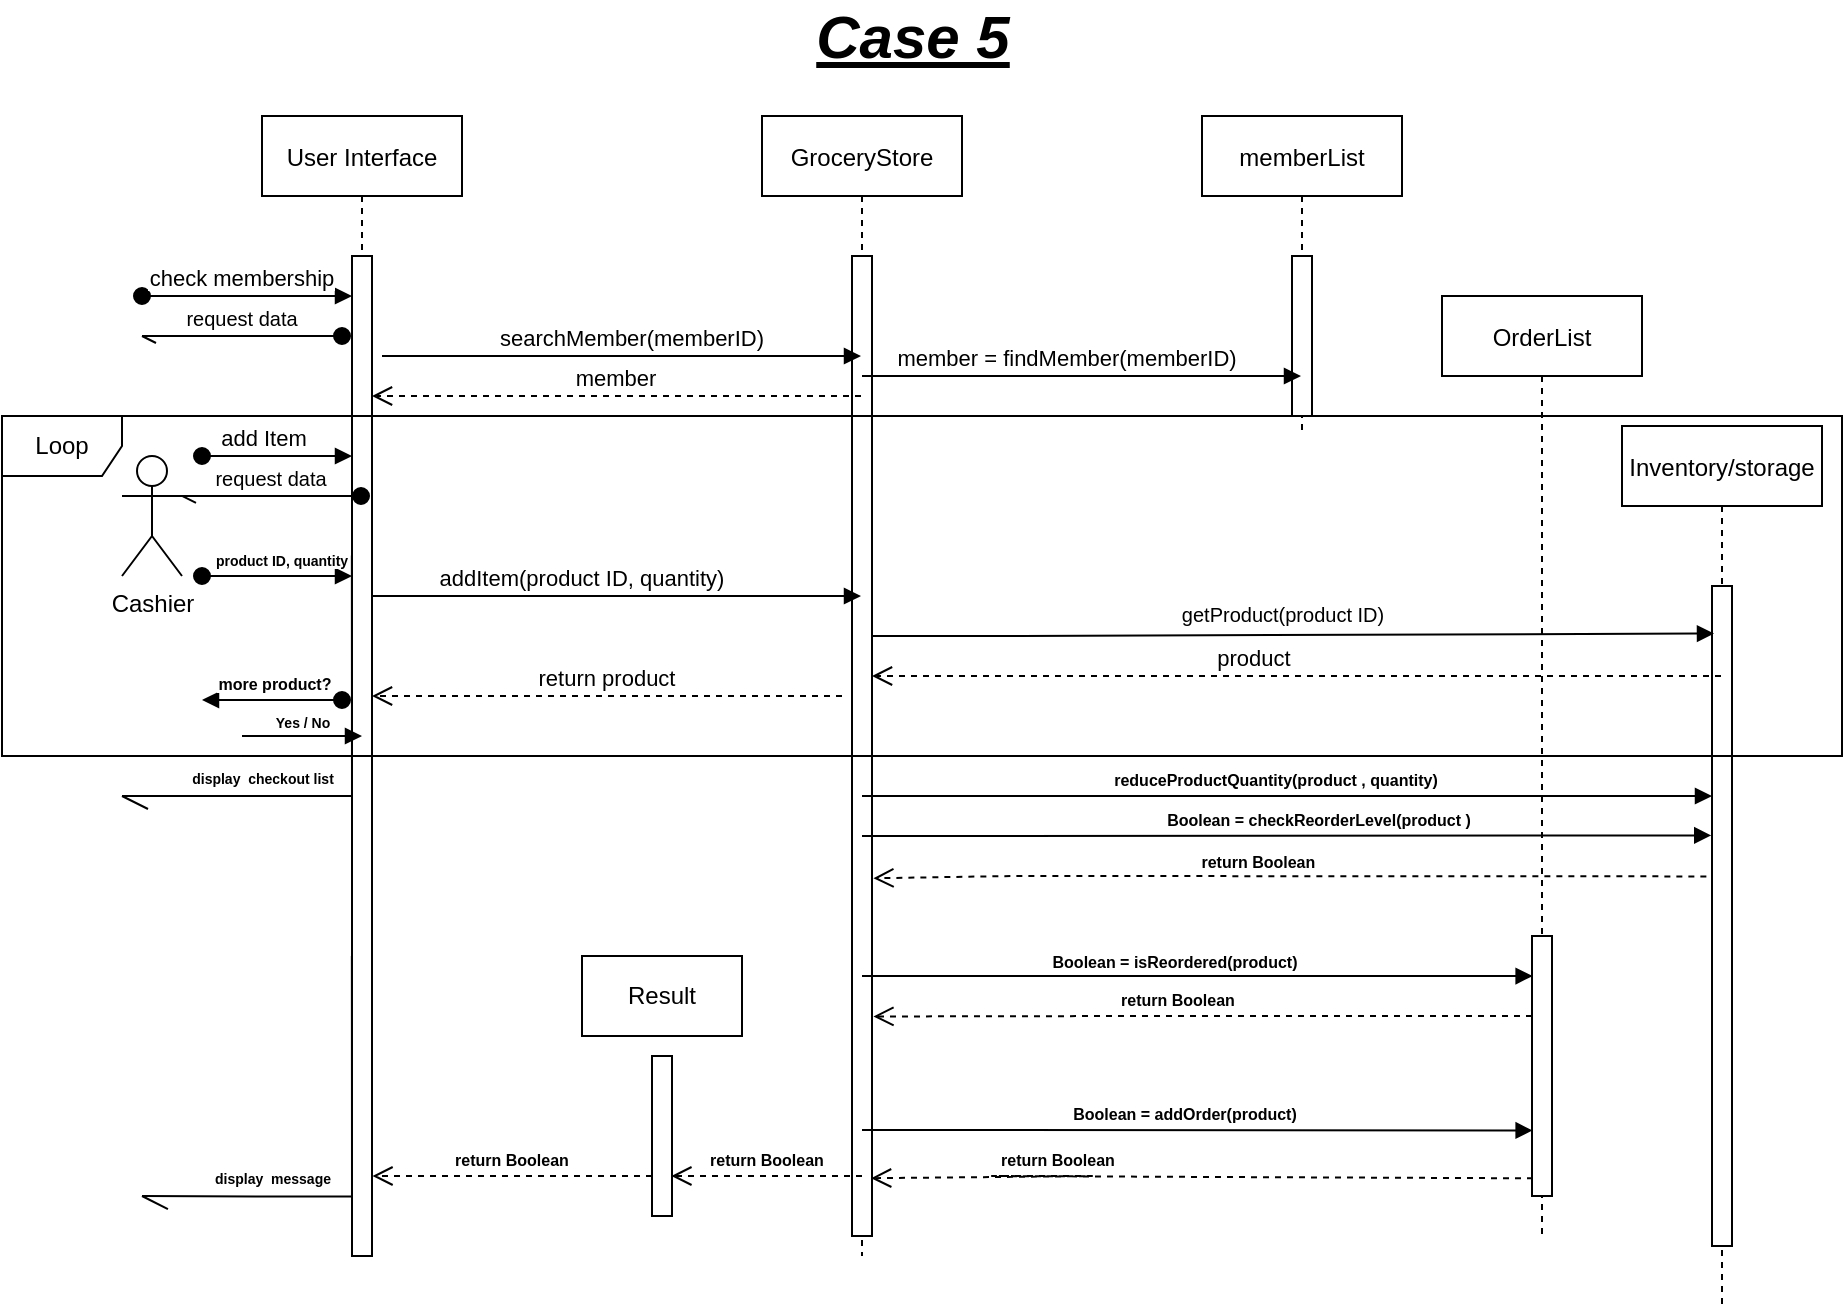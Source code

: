 <mxfile version="15.5.9" type="google"><diagram id="kgpKYQtTHZ0yAKxKKP6v" name="Page-1"><mxGraphModel dx="1831" dy="630" grid="1" gridSize="10" guides="1" tooltips="1" connect="1" arrows="1" fold="1" page="1" pageScale="1" pageWidth="850" pageHeight="1100" math="0" shadow="0"><root><mxCell id="0"/><mxCell id="1" parent="0"/><mxCell id="3nuBFxr9cyL0pnOWT2aG-1" value="User Interface" style="shape=umlLifeline;perimeter=lifelinePerimeter;container=1;collapsible=0;recursiveResize=0;rounded=0;shadow=0;strokeWidth=1;" parent="1" vertex="1"><mxGeometry x="-200" y="110" width="100" height="570" as="geometry"/></mxCell><mxCell id="3nuBFxr9cyL0pnOWT2aG-2" value="" style="points=[];perimeter=orthogonalPerimeter;rounded=0;shadow=0;strokeWidth=1;" parent="3nuBFxr9cyL0pnOWT2aG-1" vertex="1"><mxGeometry x="45" y="70" width="10" height="500" as="geometry"/></mxCell><mxCell id="3nuBFxr9cyL0pnOWT2aG-3" value="add Item" style="verticalAlign=bottom;startArrow=oval;endArrow=block;startSize=8;shadow=0;strokeWidth=1;" parent="3nuBFxr9cyL0pnOWT2aG-1" target="3nuBFxr9cyL0pnOWT2aG-2" edge="1"><mxGeometry x="-0.167" relative="1" as="geometry"><mxPoint x="-30" y="170" as="sourcePoint"/><mxPoint as="offset"/><Array as="points"><mxPoint x="30" y="170"/></Array></mxGeometry></mxCell><mxCell id="o8JDzlW0crtWss4q8lhw-12" value="" style="endArrow=openAsync;endFill=0;endSize=12;html=1;rounded=0;fontSize=7;" parent="3nuBFxr9cyL0pnOWT2aG-1" edge="1"><mxGeometry width="160" relative="1" as="geometry"><mxPoint x="44.929" y="219.71" as="sourcePoint"/><mxPoint x="-70" y="340" as="targetPoint"/><Array as="points"><mxPoint x="45" y="340"/><mxPoint x="10" y="340"/></Array></mxGeometry></mxCell><mxCell id="IXndS8S_xk5mzxtBwcEQ-36" value="&lt;span style=&quot;font-size: 7px&quot;&gt;&lt;b&gt;display&amp;nbsp; message&lt;/b&gt;&lt;/span&gt;" style="text;html=1;align=center;verticalAlign=middle;resizable=0;points=[];autosize=1;strokeColor=none;fillColor=none;fontSize=10;" vertex="1" parent="3nuBFxr9cyL0pnOWT2aG-1"><mxGeometry x="-35" y="520" width="80" height="20" as="geometry"/></mxCell><mxCell id="3nuBFxr9cyL0pnOWT2aG-5" value="GroceryStore" style="shape=umlLifeline;perimeter=lifelinePerimeter;container=1;collapsible=0;recursiveResize=0;rounded=0;shadow=0;strokeWidth=1;" parent="1" vertex="1"><mxGeometry x="50" y="110" width="100" height="570" as="geometry"/></mxCell><mxCell id="3nuBFxr9cyL0pnOWT2aG-6" value="" style="points=[];perimeter=orthogonalPerimeter;rounded=0;shadow=0;strokeWidth=1;" parent="3nuBFxr9cyL0pnOWT2aG-5" vertex="1"><mxGeometry x="45" y="70" width="10" height="490" as="geometry"/></mxCell><mxCell id="3nuBFxr9cyL0pnOWT2aG-7" value="return product" style="verticalAlign=bottom;endArrow=open;dashed=1;endSize=8;shadow=0;strokeWidth=1;" parent="1" target="3nuBFxr9cyL0pnOWT2aG-2" edge="1"><mxGeometry relative="1" as="geometry"><mxPoint x="-140" y="400" as="targetPoint"/><mxPoint x="90" y="400" as="sourcePoint"/><Array as="points"><mxPoint x="-10" y="400"/></Array></mxGeometry></mxCell><mxCell id="3nuBFxr9cyL0pnOWT2aG-8" value="addItem(product ID, quantity)" style="verticalAlign=bottom;endArrow=block;shadow=0;strokeWidth=1;fontStyle=0;" parent="1" source="3nuBFxr9cyL0pnOWT2aG-2" target="3nuBFxr9cyL0pnOWT2aG-5" edge="1"><mxGeometry x="-0.141" relative="1" as="geometry"><mxPoint x="-285" y="340" as="sourcePoint"/><mxPoint as="offset"/><Array as="points"><mxPoint x="-90" y="350"/></Array></mxGeometry></mxCell><mxCell id="xBqZ3Egk5OHNCEA2ixaY-1" value="Cashier" style="shape=umlActor;verticalLabelPosition=bottom;verticalAlign=top;html=1;outlineConnect=0;" parent="1" vertex="1"><mxGeometry x="-270" y="280" width="30" height="60" as="geometry"/></mxCell><mxCell id="xBqZ3Egk5OHNCEA2ixaY-5" value="product ID, quantity" style="verticalAlign=bottom;startArrow=oval;endArrow=block;startSize=8;shadow=0;strokeWidth=1;fontSize=7;fontStyle=1" parent="1" target="3nuBFxr9cyL0pnOWT2aG-2" edge="1"><mxGeometry x="0.067" relative="1" as="geometry"><mxPoint x="-230" y="340" as="sourcePoint"/><mxPoint x="-160" y="370" as="targetPoint"/><Array as="points"><mxPoint x="-180" y="340"/></Array><mxPoint as="offset"/></mxGeometry></mxCell><mxCell id="o8JDzlW0crtWss4q8lhw-2" value="Inventory/storage" style="shape=umlLifeline;perimeter=lifelinePerimeter;container=1;collapsible=0;recursiveResize=0;rounded=0;shadow=0;strokeWidth=1;" parent="1" vertex="1"><mxGeometry x="480" y="265" width="100" height="440" as="geometry"/></mxCell><mxCell id="o8JDzlW0crtWss4q8lhw-3" value="" style="points=[];perimeter=orthogonalPerimeter;rounded=0;shadow=0;strokeWidth=1;" parent="o8JDzlW0crtWss4q8lhw-2" vertex="1"><mxGeometry x="45" y="80" width="10" height="330" as="geometry"/></mxCell><mxCell id="o8JDzlW0crtWss4q8lhw-4" value="Boolean = checkReorderLevel(product )" style="verticalAlign=bottom;endArrow=block;shadow=0;strokeWidth=1;fontSize=8;fontStyle=1;entryX=-0.038;entryY=0.378;entryDx=0;entryDy=0;entryPerimeter=0;" parent="1" edge="1" target="o8JDzlW0crtWss4q8lhw-3"><mxGeometry x="0.077" relative="1" as="geometry"><mxPoint x="100" y="470" as="sourcePoint"/><mxPoint x="440" y="470" as="targetPoint"/><Array as="points"/><mxPoint as="offset"/></mxGeometry></mxCell><mxCell id="o8JDzlW0crtWss4q8lhw-5" value="reduceProductQuantity(product , quantity)" style="verticalAlign=bottom;endArrow=block;shadow=0;strokeWidth=1;fontSize=8;fontStyle=1;" parent="1" target="o8JDzlW0crtWss4q8lhw-3" edge="1"><mxGeometry x="-0.026" relative="1" as="geometry"><mxPoint x="100" y="450" as="sourcePoint"/><mxPoint x="230" y="470" as="targetPoint"/><Array as="points"><mxPoint x="280" y="450"/></Array><mxPoint as="offset"/></mxGeometry></mxCell><mxCell id="o8JDzlW0crtWss4q8lhw-7" value="return Boolean" style="verticalAlign=bottom;endArrow=open;dashed=1;endSize=8;shadow=0;strokeWidth=1;fontSize=8;fontStyle=1;exitX=0.05;exitY=0.932;exitDx=0;exitDy=0;exitPerimeter=0;entryX=0.956;entryY=0.941;entryDx=0;entryDy=0;entryPerimeter=0;" parent="1" source="IXndS8S_xk5mzxtBwcEQ-2" target="3nuBFxr9cyL0pnOWT2aG-6" edge="1"><mxGeometry x="0.054" relative="1" as="geometry"><mxPoint x="110" y="640" as="targetPoint"/><mxPoint x="230" y="520" as="sourcePoint"/><Array as="points"><mxPoint x="160" y="640"/><mxPoint x="220" y="640"/></Array><mxPoint as="offset"/></mxGeometry></mxCell><mxCell id="o8JDzlW0crtWss4q8lhw-14" value="&lt;b&gt;Yes / No&lt;/b&gt;" style="html=1;verticalAlign=bottom;endArrow=block;rounded=0;fontSize=7;" parent="1" edge="1"><mxGeometry width="80" relative="1" as="geometry"><mxPoint x="-210" y="420" as="sourcePoint"/><mxPoint x="-150" y="420" as="targetPoint"/></mxGeometry></mxCell><mxCell id="n4_7g6qoo0GZk2ie5nQe-3" value="more product?" style="verticalAlign=bottom;startArrow=oval;endArrow=block;startSize=8;shadow=0;strokeWidth=1;fontSize=8;fontStyle=1" parent="1" edge="1"><mxGeometry x="-0.042" relative="1" as="geometry"><mxPoint x="-160" y="402" as="sourcePoint"/><mxPoint x="-230" y="402" as="targetPoint"/><Array as="points"><mxPoint x="-170" y="402"/><mxPoint x="-190" y="402"/></Array><mxPoint as="offset"/></mxGeometry></mxCell><mxCell id="Qn4I60y6wftK4PQ0j_b4-2" value="return Boolean" style="verticalAlign=bottom;endArrow=open;dashed=1;endSize=8;shadow=0;strokeWidth=1;fontSize=8;fontStyle=1;entryX=1.071;entryY=0.635;entryDx=0;entryDy=0;entryPerimeter=0;exitX=-0.282;exitY=0.44;exitDx=0;exitDy=0;exitPerimeter=0;" parent="1" target="3nuBFxr9cyL0pnOWT2aG-6" edge="1" source="o8JDzlW0crtWss4q8lhw-3"><mxGeometry x="0.076" y="1" relative="1" as="geometry"><mxPoint x="110" y="490" as="targetPoint"/><mxPoint x="520" y="491" as="sourcePoint"/><Array as="points"><mxPoint x="175" y="490"/></Array><mxPoint as="offset"/></mxGeometry></mxCell><mxCell id="Qn4I60y6wftK4PQ0j_b4-3" value="Boolean = addOrder(product)" style="verticalAlign=bottom;endArrow=block;shadow=0;strokeWidth=1;fontSize=8;fontStyle=1;entryX=0.031;entryY=0.748;entryDx=0;entryDy=0;entryPerimeter=0;" parent="1" target="IXndS8S_xk5mzxtBwcEQ-2" edge="1"><mxGeometry x="-0.038" relative="1" as="geometry"><mxPoint x="100" y="617" as="sourcePoint"/><mxPoint x="280" y="618" as="targetPoint"/><Array as="points"/><mxPoint as="offset"/></mxGeometry></mxCell><mxCell id="Qn4I60y6wftK4PQ0j_b4-4" value="Boolean = isReordered(product)" style="verticalAlign=bottom;endArrow=block;shadow=0;strokeWidth=1;fontSize=8;fontStyle=1;entryX=0.031;entryY=0.154;entryDx=0;entryDy=0;entryPerimeter=0;" parent="1" target="IXndS8S_xk5mzxtBwcEQ-2" edge="1"><mxGeometry x="-0.068" y="-1" relative="1" as="geometry"><mxPoint x="100" y="540" as="sourcePoint"/><mxPoint x="280" y="540" as="targetPoint"/><Array as="points"><mxPoint x="200" y="540"/></Array><mxPoint as="offset"/></mxGeometry></mxCell><mxCell id="Qn4I60y6wftK4PQ0j_b4-5" value="return Boolean" style="verticalAlign=bottom;endArrow=open;dashed=1;endSize=8;shadow=0;strokeWidth=1;fontSize=8;fontStyle=1;entryX=1.071;entryY=0.776;entryDx=0;entryDy=0;entryPerimeter=0;" parent="1" source="IXndS8S_xk5mzxtBwcEQ-2" target="3nuBFxr9cyL0pnOWT2aG-6" edge="1"><mxGeometry x="0.075" relative="1" as="geometry"><mxPoint x="110" y="560" as="targetPoint"/><mxPoint x="310" y="530" as="sourcePoint"/><Array as="points"><mxPoint x="240" y="560"/></Array><mxPoint as="offset"/></mxGeometry></mxCell><mxCell id="Qn4I60y6wftK4PQ0j_b4-11" value="" style="verticalAlign=bottom;endArrow=block;shadow=0;strokeWidth=1;fontStyle=0;entryX=0.1;entryY=0.072;entryDx=0;entryDy=0;entryPerimeter=0;" parent="1" source="3nuBFxr9cyL0pnOWT2aG-6" edge="1" target="o8JDzlW0crtWss4q8lhw-3"><mxGeometry x="-0.034" relative="1" as="geometry"><mxPoint x="-135" y="350" as="sourcePoint"/><mxPoint as="offset"/><mxPoint x="310" y="370" as="targetPoint"/><Array as="points"><mxPoint x="170" y="370"/></Array></mxGeometry></mxCell><mxCell id="Qn4I60y6wftK4PQ0j_b4-13" value="product" style="verticalAlign=bottom;endArrow=open;dashed=1;endSize=8;shadow=0;strokeWidth=1;" parent="1" source="o8JDzlW0crtWss4q8lhw-2" target="3nuBFxr9cyL0pnOWT2aG-6" edge="1"><mxGeometry x="0.1" relative="1" as="geometry"><mxPoint x="-135" y="410" as="targetPoint"/><mxPoint x="440" y="390" as="sourcePoint"/><Array as="points"><mxPoint x="200" y="390"/></Array><mxPoint as="offset"/></mxGeometry></mxCell><mxCell id="IXndS8S_xk5mzxtBwcEQ-1" value="OrderList" style="shape=umlLifeline;perimeter=lifelinePerimeter;container=1;collapsible=0;recursiveResize=0;rounded=0;shadow=0;strokeWidth=1;" vertex="1" parent="1"><mxGeometry x="390" y="200" width="100" height="470" as="geometry"/></mxCell><mxCell id="IXndS8S_xk5mzxtBwcEQ-2" value="" style="points=[];perimeter=orthogonalPerimeter;rounded=0;shadow=0;strokeWidth=1;" vertex="1" parent="IXndS8S_xk5mzxtBwcEQ-1"><mxGeometry x="45" y="320" width="10" height="130" as="geometry"/></mxCell><mxCell id="IXndS8S_xk5mzxtBwcEQ-5" value="return Boolean" style="verticalAlign=bottom;endArrow=open;dashed=1;endSize=8;shadow=0;strokeWidth=1;fontSize=8;fontStyle=1;entryX=0.967;entryY=0.75;entryDx=0;entryDy=0;entryPerimeter=0;" edge="1" parent="1" target="IXndS8S_xk5mzxtBwcEQ-7"><mxGeometry relative="1" as="geometry"><mxPoint y="640" as="targetPoint"/><mxPoint x="100" y="640" as="sourcePoint"/><Array as="points"/><mxPoint as="offset"/></mxGeometry></mxCell><mxCell id="IXndS8S_xk5mzxtBwcEQ-6" value="Result" style="rounded=0;whiteSpace=wrap;html=1;" vertex="1" parent="1"><mxGeometry x="-40" y="530" width="80" height="40" as="geometry"/></mxCell><mxCell id="IXndS8S_xk5mzxtBwcEQ-7" value="" style="points=[];perimeter=orthogonalPerimeter;rounded=0;shadow=0;strokeWidth=1;" vertex="1" parent="1"><mxGeometry x="-5" y="580" width="10" height="80" as="geometry"/></mxCell><mxCell id="IXndS8S_xk5mzxtBwcEQ-8" value="return Boolean" style="verticalAlign=bottom;endArrow=open;dashed=1;endSize=8;shadow=0;strokeWidth=1;fontSize=8;fontStyle=1;entryX=1.024;entryY=0.92;entryDx=0;entryDy=0;entryPerimeter=0;" edge="1" parent="1" target="3nuBFxr9cyL0pnOWT2aG-2"><mxGeometry relative="1" as="geometry"><mxPoint x="-140" y="640" as="targetPoint"/><mxPoint x="-5" y="640" as="sourcePoint"/><Array as="points"/><mxPoint as="offset"/></mxGeometry></mxCell><mxCell id="xBqZ3Egk5OHNCEA2ixaY-2" value="request data" style="verticalAlign=bottom;startArrow=oval;endArrow=openAsync;startSize=8;shadow=0;strokeWidth=1;fontSize=10;endFill=0;entryX=1;entryY=0.333;entryDx=0;entryDy=0;entryPerimeter=0;" parent="1" target="xBqZ3Egk5OHNCEA2ixaY-1" edge="1" source="3nuBFxr9cyL0pnOWT2aG-1"><mxGeometry relative="1" as="geometry"><mxPoint x="-249.8" y="265" as="sourcePoint"/><mxPoint x="-215" y="200" as="targetPoint"/><Array as="points"><mxPoint x="-185" y="300"/></Array><mxPoint as="offset"/></mxGeometry></mxCell><mxCell id="IXndS8S_xk5mzxtBwcEQ-17" value="request data" style="verticalAlign=bottom;startArrow=oval;endArrow=openAsync;startSize=8;shadow=0;strokeWidth=1;fontSize=10;endFill=0;" edge="1" parent="1"><mxGeometry relative="1" as="geometry"><mxPoint x="-160" y="220" as="sourcePoint"/><mxPoint x="-260" y="220" as="targetPoint"/><Array as="points"/><mxPoint as="offset"/></mxGeometry></mxCell><mxCell id="IXndS8S_xk5mzxtBwcEQ-18" value="check membership" style="verticalAlign=bottom;startArrow=oval;endArrow=block;startSize=8;shadow=0;strokeWidth=1;" edge="1" parent="1" target="3nuBFxr9cyL0pnOWT2aG-2"><mxGeometry x="-0.048" relative="1" as="geometry"><mxPoint x="-260" y="200" as="sourcePoint"/><mxPoint as="offset"/><mxPoint x="-145" y="290" as="targetPoint"/><Array as="points"><mxPoint x="-210" y="200"/><mxPoint x="-170" y="200"/></Array></mxGeometry></mxCell><mxCell id="IXndS8S_xk5mzxtBwcEQ-19" value="searchMember(memberID)" style="verticalAlign=bottom;endArrow=block;shadow=0;strokeWidth=1;fontStyle=0;" edge="1" parent="1" target="3nuBFxr9cyL0pnOWT2aG-5"><mxGeometry x="0.042" relative="1" as="geometry"><mxPoint x="-140" y="230" as="sourcePoint"/><mxPoint as="offset"/><mxPoint x="-10" y="230" as="targetPoint"/><Array as="points"><mxPoint x="-75" y="230"/></Array></mxGeometry></mxCell><mxCell id="IXndS8S_xk5mzxtBwcEQ-20" value="memberList" style="shape=umlLifeline;perimeter=lifelinePerimeter;container=1;collapsible=0;recursiveResize=0;rounded=0;shadow=0;strokeWidth=1;" vertex="1" parent="1"><mxGeometry x="270" y="110" width="100" height="160" as="geometry"/></mxCell><mxCell id="IXndS8S_xk5mzxtBwcEQ-21" value="" style="points=[];perimeter=orthogonalPerimeter;rounded=0;shadow=0;strokeWidth=1;" vertex="1" parent="IXndS8S_xk5mzxtBwcEQ-20"><mxGeometry x="45" y="70" width="10" height="80" as="geometry"/></mxCell><mxCell id="IXndS8S_xk5mzxtBwcEQ-22" value="member = findMember(memberID)" style="verticalAlign=bottom;endArrow=block;shadow=0;strokeWidth=1;fontStyle=0;" edge="1" parent="1" target="IXndS8S_xk5mzxtBwcEQ-20"><mxGeometry x="-0.064" relative="1" as="geometry"><mxPoint x="100" y="240" as="sourcePoint"/><mxPoint as="offset"/><mxPoint x="205" y="239.41" as="targetPoint"/><Array as="points"/></mxGeometry></mxCell><mxCell id="IXndS8S_xk5mzxtBwcEQ-28" value="Loop" style="shape=umlFrame;whiteSpace=wrap;html=1;" vertex="1" parent="1"><mxGeometry x="-330" y="260" width="920" height="170" as="geometry"/></mxCell><mxCell id="IXndS8S_xk5mzxtBwcEQ-25" value="member" style="verticalAlign=bottom;endArrow=open;dashed=1;endSize=8;shadow=0;strokeWidth=1;" edge="1" parent="1" source="3nuBFxr9cyL0pnOWT2aG-5" target="3nuBFxr9cyL0pnOWT2aG-2"><mxGeometry relative="1" as="geometry"><mxPoint x="-145" y="270" as="targetPoint"/><mxPoint x="60" y="270" as="sourcePoint"/><Array as="points"><mxPoint x="-30" y="250"/></Array></mxGeometry></mxCell><mxCell id="Qn4I60y6wftK4PQ0j_b4-12" value="&lt;font size=&quot;1&quot;&gt;getProduct(product ID)&lt;/font&gt;" style="text;html=1;align=center;verticalAlign=middle;resizable=0;points=[];autosize=1;strokeColor=none;fillColor=none;fontSize=20;" parent="1" vertex="1"><mxGeometry x="250" y="340" width="120" height="30" as="geometry"/></mxCell><mxCell id="IXndS8S_xk5mzxtBwcEQ-34" value="&lt;font style=&quot;font-size: 30px&quot;&gt;&lt;b&gt;&lt;i&gt;&lt;u&gt;Case 5&lt;/u&gt;&lt;/i&gt;&lt;/b&gt;&lt;/font&gt;" style="text;html=1;align=center;verticalAlign=middle;resizable=0;points=[];autosize=1;strokeColor=none;fillColor=none;" vertex="1" parent="1"><mxGeometry x="70" y="55" width="110" height="30" as="geometry"/></mxCell><mxCell id="IXndS8S_xk5mzxtBwcEQ-35" value="" style="endArrow=openAsync;endFill=0;endSize=12;html=1;rounded=0;fontSize=7;" edge="1" parent="1"><mxGeometry width="160" relative="1" as="geometry"><mxPoint x="-155.071" y="530.0" as="sourcePoint"/><mxPoint x="-260" y="650" as="targetPoint"/><Array as="points"><mxPoint x="-155" y="650.29"/><mxPoint x="-190" y="650.29"/></Array></mxGeometry></mxCell><mxCell id="o8JDzlW0crtWss4q8lhw-9" value="&lt;font style=&quot;font-size: 7px&quot;&gt;&lt;b&gt;display&amp;nbsp; checkout list&lt;/b&gt;&lt;/font&gt;" style="text;html=1;align=center;verticalAlign=middle;resizable=0;points=[];autosize=1;strokeColor=none;fillColor=none;fontSize=10;" parent="1" vertex="1"><mxGeometry x="-245" y="430" width="90" height="20" as="geometry"/></mxCell></root></mxGraphModel></diagram></mxfile>